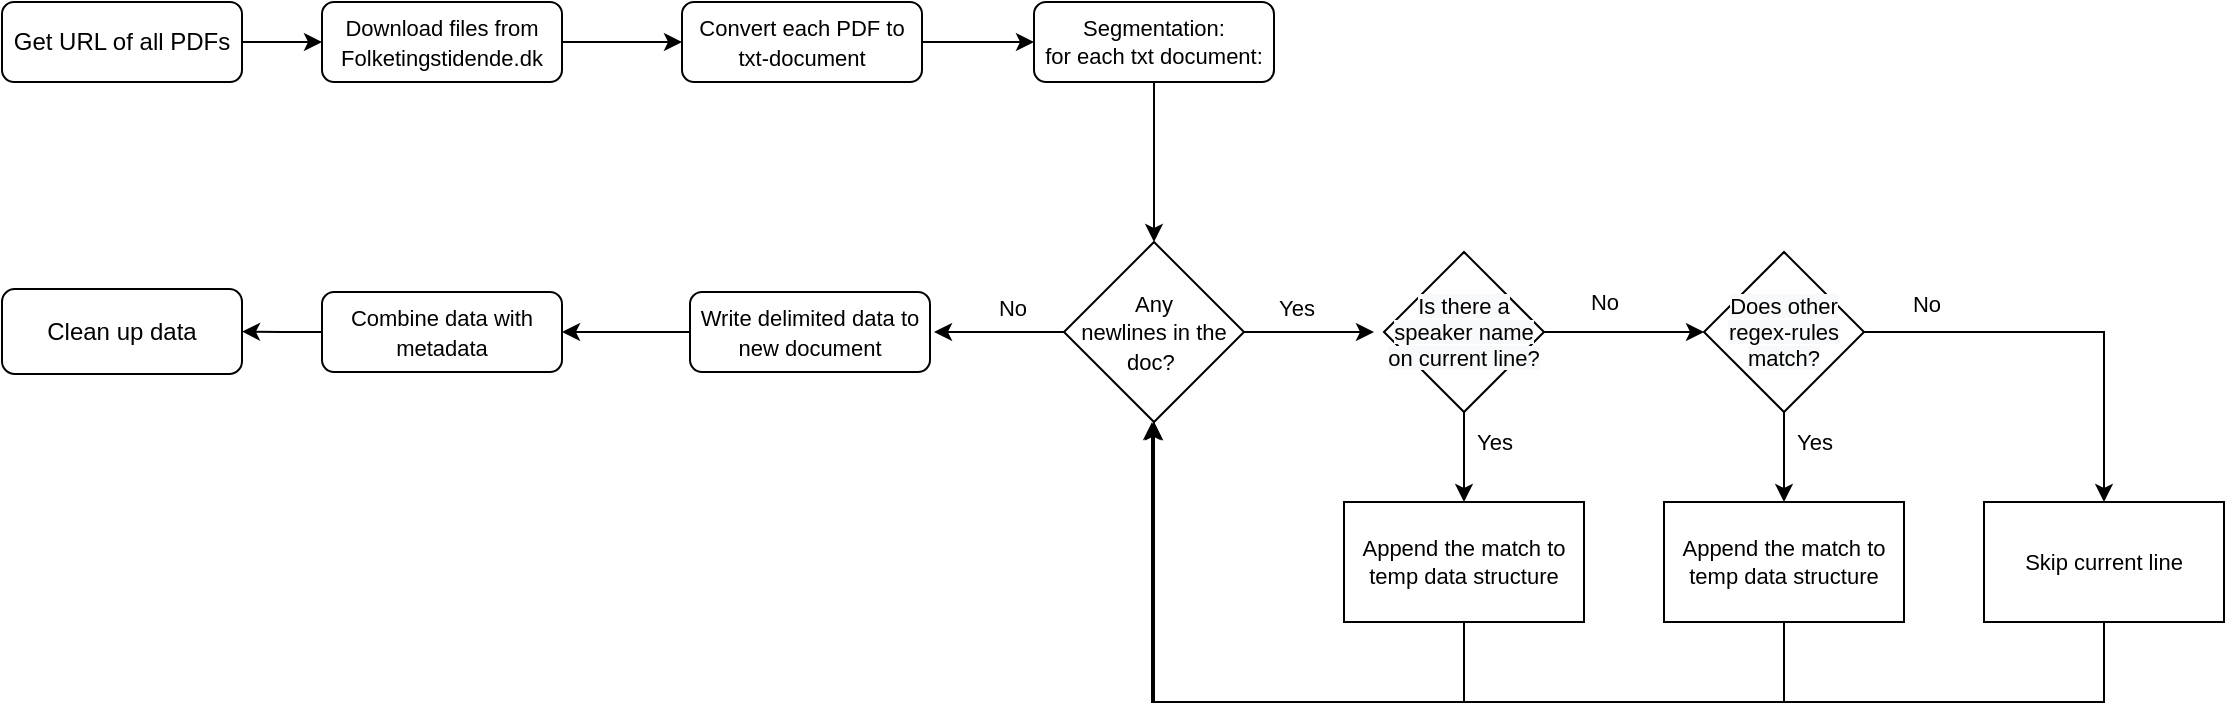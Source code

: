 <mxfile version="15.8.3" type="github">
  <diagram id="C5RBs43oDa-KdzZeNtuy" name="Page-1">
    <mxGraphModel dx="891" dy="515" grid="1" gridSize="10" guides="1" tooltips="1" connect="1" arrows="1" fold="1" page="1" pageScale="1" pageWidth="1169" pageHeight="827" math="0" shadow="0">
      <root>
        <mxCell id="WIyWlLk6GJQsqaUBKTNV-0" />
        <mxCell id="WIyWlLk6GJQsqaUBKTNV-1" parent="WIyWlLk6GJQsqaUBKTNV-0" />
        <mxCell id="PvL9muBnpTTsTYWsvFAD-1" value="" style="edgeStyle=orthogonalEdgeStyle;rounded=0;orthogonalLoop=1;jettySize=auto;html=1;" parent="WIyWlLk6GJQsqaUBKTNV-1" source="WIyWlLk6GJQsqaUBKTNV-3" edge="1">
          <mxGeometry relative="1" as="geometry">
            <mxPoint x="176" y="60" as="targetPoint" />
          </mxGeometry>
        </mxCell>
        <mxCell id="WIyWlLk6GJQsqaUBKTNV-3" value="Get URL of all PDFs" style="rounded=1;whiteSpace=wrap;html=1;fontSize=12;glass=0;strokeWidth=1;shadow=0;" parent="WIyWlLk6GJQsqaUBKTNV-1" vertex="1">
          <mxGeometry x="16" y="40" width="120" height="40" as="geometry" />
        </mxCell>
        <mxCell id="PvL9muBnpTTsTYWsvFAD-3" value="" style="edgeStyle=orthogonalEdgeStyle;rounded=0;orthogonalLoop=1;jettySize=auto;html=1;" parent="WIyWlLk6GJQsqaUBKTNV-1" source="PvL9muBnpTTsTYWsvFAD-0" edge="1">
          <mxGeometry relative="1" as="geometry">
            <mxPoint x="356" y="60" as="targetPoint" />
          </mxGeometry>
        </mxCell>
        <mxCell id="PvL9muBnpTTsTYWsvFAD-0" value="&lt;font style=&quot;font-size: 11px&quot;&gt;Download files from Folketingstidende.dk&lt;/font&gt;" style="whiteSpace=wrap;html=1;rounded=1;shadow=0;strokeWidth=1;glass=0;" parent="WIyWlLk6GJQsqaUBKTNV-1" vertex="1">
          <mxGeometry x="176" y="40" width="120" height="40" as="geometry" />
        </mxCell>
        <mxCell id="PvL9muBnpTTsTYWsvFAD-43" value="" style="edgeStyle=orthogonalEdgeStyle;rounded=0;orthogonalLoop=1;jettySize=auto;html=1;fontSize=11;" parent="WIyWlLk6GJQsqaUBKTNV-1" source="PvL9muBnpTTsTYWsvFAD-2" target="PvL9muBnpTTsTYWsvFAD-42" edge="1">
          <mxGeometry relative="1" as="geometry" />
        </mxCell>
        <mxCell id="PvL9muBnpTTsTYWsvFAD-2" value="&lt;font style=&quot;font-size: 11px&quot;&gt;Convert each PDF to txt-document&lt;/font&gt;" style="whiteSpace=wrap;html=1;rounded=1;shadow=0;strokeWidth=1;glass=0;" parent="WIyWlLk6GJQsqaUBKTNV-1" vertex="1">
          <mxGeometry x="356" y="40" width="120" height="40" as="geometry" />
        </mxCell>
        <mxCell id="PvL9muBnpTTsTYWsvFAD-34" value="" style="edgeStyle=orthogonalEdgeStyle;rounded=0;orthogonalLoop=1;jettySize=auto;html=1;fontSize=11;exitX=0.5;exitY=1;exitDx=0;exitDy=0;" parent="WIyWlLk6GJQsqaUBKTNV-1" source="PvL9muBnpTTsTYWsvFAD-42" target="PvL9muBnpTTsTYWsvFAD-6" edge="1">
          <mxGeometry relative="1" as="geometry">
            <mxPoint x="592.0" y="120" as="sourcePoint" />
          </mxGeometry>
        </mxCell>
        <mxCell id="PvL9muBnpTTsTYWsvFAD-9" value="" style="edgeStyle=orthogonalEdgeStyle;rounded=0;orthogonalLoop=1;jettySize=auto;html=1;fontSize=11;" parent="WIyWlLk6GJQsqaUBKTNV-1" source="PvL9muBnpTTsTYWsvFAD-6" edge="1">
          <mxGeometry relative="1" as="geometry">
            <mxPoint x="702" y="205" as="targetPoint" />
          </mxGeometry>
        </mxCell>
        <mxCell id="PvL9muBnpTTsTYWsvFAD-12" value="" style="edgeStyle=orthogonalEdgeStyle;rounded=0;orthogonalLoop=1;jettySize=auto;html=1;fontSize=11;" parent="WIyWlLk6GJQsqaUBKTNV-1" source="PvL9muBnpTTsTYWsvFAD-6" edge="1">
          <mxGeometry relative="1" as="geometry">
            <mxPoint x="482" y="205" as="targetPoint" />
          </mxGeometry>
        </mxCell>
        <mxCell id="PvL9muBnpTTsTYWsvFAD-6" value="&lt;font style=&quot;font-size: 11px&quot;&gt;Any&lt;br&gt;newlines in the doc?&amp;nbsp;&lt;/font&gt;" style="rhombus;whiteSpace=wrap;html=1;" parent="WIyWlLk6GJQsqaUBKTNV-1" vertex="1">
          <mxGeometry x="547" y="160" width="90" height="90" as="geometry" />
        </mxCell>
        <mxCell id="PvL9muBnpTTsTYWsvFAD-10" value="Yes" style="text;html=1;align=center;verticalAlign=middle;resizable=0;points=[];autosize=1;strokeColor=none;fillColor=none;fontSize=11;" parent="WIyWlLk6GJQsqaUBKTNV-1" vertex="1">
          <mxGeometry x="648" y="183" width="30" height="20" as="geometry" />
        </mxCell>
        <mxCell id="PvL9muBnpTTsTYWsvFAD-13" value="No" style="text;html=1;align=center;verticalAlign=middle;resizable=0;points=[];autosize=1;strokeColor=none;fillColor=none;fontSize=11;" parent="WIyWlLk6GJQsqaUBKTNV-1" vertex="1">
          <mxGeometry x="506" y="183" width="30" height="20" as="geometry" />
        </mxCell>
        <mxCell id="PvL9muBnpTTsTYWsvFAD-17" value="" style="edgeStyle=orthogonalEdgeStyle;rounded=0;orthogonalLoop=1;jettySize=auto;html=1;fontSize=11;" parent="WIyWlLk6GJQsqaUBKTNV-1" source="PvL9muBnpTTsTYWsvFAD-15" target="PvL9muBnpTTsTYWsvFAD-16" edge="1">
          <mxGeometry relative="1" as="geometry" />
        </mxCell>
        <mxCell id="PvL9muBnpTTsTYWsvFAD-22" value="" style="edgeStyle=orthogonalEdgeStyle;rounded=0;orthogonalLoop=1;jettySize=auto;html=1;fontSize=11;" parent="WIyWlLk6GJQsqaUBKTNV-1" source="PvL9muBnpTTsTYWsvFAD-15" target="PvL9muBnpTTsTYWsvFAD-21" edge="1">
          <mxGeometry relative="1" as="geometry" />
        </mxCell>
        <mxCell id="PvL9muBnpTTsTYWsvFAD-15" value="&lt;meta charset=&quot;utf-8&quot;&gt;&lt;span style=&quot;color: rgb(0, 0, 0); font-family: helvetica; font-size: 11px; font-style: normal; font-weight: 400; letter-spacing: normal; text-align: center; text-indent: 0px; text-transform: none; word-spacing: 0px; background-color: rgb(248, 249, 250); display: inline; float: none;&quot;&gt;Is there a speaker name on current line?&lt;/span&gt;" style="rhombus;whiteSpace=wrap;html=1;fontSize=11;" parent="WIyWlLk6GJQsqaUBKTNV-1" vertex="1">
          <mxGeometry x="707" y="165" width="80" height="80" as="geometry" />
        </mxCell>
        <mxCell id="PvL9muBnpTTsTYWsvFAD-20" value="" style="edgeStyle=orthogonalEdgeStyle;rounded=0;orthogonalLoop=1;jettySize=auto;html=1;fontSize=11;entryX=0.5;entryY=0;entryDx=0;entryDy=0;" parent="WIyWlLk6GJQsqaUBKTNV-1" source="PvL9muBnpTTsTYWsvFAD-16" target="PvL9muBnpTTsTYWsvFAD-25" edge="1">
          <mxGeometry relative="1" as="geometry">
            <mxPoint x="1027" y="205" as="targetPoint" />
          </mxGeometry>
        </mxCell>
        <mxCell id="PvL9muBnpTTsTYWsvFAD-24" value="" style="edgeStyle=orthogonalEdgeStyle;rounded=0;orthogonalLoop=1;jettySize=auto;html=1;fontSize=11;" parent="WIyWlLk6GJQsqaUBKTNV-1" source="PvL9muBnpTTsTYWsvFAD-16" target="PvL9muBnpTTsTYWsvFAD-23" edge="1">
          <mxGeometry relative="1" as="geometry" />
        </mxCell>
        <mxCell id="PvL9muBnpTTsTYWsvFAD-16" value="&lt;span style=&quot;color: rgb(0 , 0 , 0) ; font-family: &amp;#34;helvetica&amp;#34; ; font-size: 11px ; font-style: normal ; font-weight: 400 ; letter-spacing: normal ; text-align: center ; text-indent: 0px ; text-transform: none ; word-spacing: 0px ; background-color: rgb(248 , 249 , 250) ; display: inline ; float: none&quot;&gt;Does other regex-rules match?&lt;/span&gt;" style="rhombus;whiteSpace=wrap;html=1;fontSize=11;" parent="WIyWlLk6GJQsqaUBKTNV-1" vertex="1">
          <mxGeometry x="867" y="165" width="80" height="80" as="geometry" />
        </mxCell>
        <mxCell id="PvL9muBnpTTsTYWsvFAD-18" value="No" style="text;html=1;align=center;verticalAlign=middle;resizable=0;points=[];autosize=1;strokeColor=none;fillColor=none;fontSize=11;" parent="WIyWlLk6GJQsqaUBKTNV-1" vertex="1">
          <mxGeometry x="802" y="180" width="30" height="20" as="geometry" />
        </mxCell>
        <mxCell id="PvL9muBnpTTsTYWsvFAD-21" value="Append the match to temp data structure" style="whiteSpace=wrap;html=1;fontSize=11;" parent="WIyWlLk6GJQsqaUBKTNV-1" vertex="1">
          <mxGeometry x="687" y="290" width="120" height="60" as="geometry" />
        </mxCell>
        <mxCell id="PvL9muBnpTTsTYWsvFAD-23" value="Append the match to temp data structure" style="whiteSpace=wrap;html=1;fontSize=11;" parent="WIyWlLk6GJQsqaUBKTNV-1" vertex="1">
          <mxGeometry x="847" y="290" width="120" height="60" as="geometry" />
        </mxCell>
        <mxCell id="PvL9muBnpTTsTYWsvFAD-25" value="Skip current line" style="whiteSpace=wrap;html=1;fontSize=11;" parent="WIyWlLk6GJQsqaUBKTNV-1" vertex="1">
          <mxGeometry x="1007" y="290" width="120" height="60" as="geometry" />
        </mxCell>
        <mxCell id="PvL9muBnpTTsTYWsvFAD-27" value="" style="endArrow=classic;html=1;rounded=0;fontSize=11;exitX=0.5;exitY=1;exitDx=0;exitDy=0;entryX=0.5;entryY=1;entryDx=0;entryDy=0;" parent="WIyWlLk6GJQsqaUBKTNV-1" source="PvL9muBnpTTsTYWsvFAD-21" target="PvL9muBnpTTsTYWsvFAD-6" edge="1">
          <mxGeometry width="50" height="50" relative="1" as="geometry">
            <mxPoint x="577" y="450" as="sourcePoint" />
            <mxPoint x="627" y="400" as="targetPoint" />
            <Array as="points">
              <mxPoint x="747" y="390" />
              <mxPoint x="592" y="390" />
            </Array>
          </mxGeometry>
        </mxCell>
        <mxCell id="PvL9muBnpTTsTYWsvFAD-28" value="" style="endArrow=classic;html=1;rounded=0;fontSize=11;exitX=0.5;exitY=1;exitDx=0;exitDy=0;entryX=0.5;entryY=1;entryDx=0;entryDy=0;" parent="WIyWlLk6GJQsqaUBKTNV-1" source="PvL9muBnpTTsTYWsvFAD-23" edge="1">
          <mxGeometry width="50" height="50" relative="1" as="geometry">
            <mxPoint x="747" y="350" as="sourcePoint" />
            <mxPoint x="592" y="250" as="targetPoint" />
            <Array as="points">
              <mxPoint x="907" y="390" />
              <mxPoint x="592" y="390" />
            </Array>
          </mxGeometry>
        </mxCell>
        <mxCell id="PvL9muBnpTTsTYWsvFAD-29" value="" style="endArrow=classic;html=1;rounded=0;fontSize=11;exitX=0.5;exitY=1;exitDx=0;exitDy=0;entryX=0.5;entryY=1;entryDx=0;entryDy=0;" parent="WIyWlLk6GJQsqaUBKTNV-1" source="PvL9muBnpTTsTYWsvFAD-25" edge="1">
          <mxGeometry width="50" height="50" relative="1" as="geometry">
            <mxPoint x="906" y="350" as="sourcePoint" />
            <mxPoint x="591" y="250" as="targetPoint" />
            <Array as="points">
              <mxPoint x="1067" y="390" />
              <mxPoint x="591" y="390" />
            </Array>
          </mxGeometry>
        </mxCell>
        <mxCell id="PvL9muBnpTTsTYWsvFAD-30" value="No" style="text;html=1;align=center;verticalAlign=middle;resizable=0;points=[];autosize=1;strokeColor=none;fillColor=none;fontSize=11;" parent="WIyWlLk6GJQsqaUBKTNV-1" vertex="1">
          <mxGeometry x="963" y="181" width="30" height="20" as="geometry" />
        </mxCell>
        <mxCell id="PvL9muBnpTTsTYWsvFAD-31" value="Yes" style="text;html=1;align=center;verticalAlign=middle;resizable=0;points=[];autosize=1;strokeColor=none;fillColor=none;fontSize=11;" parent="WIyWlLk6GJQsqaUBKTNV-1" vertex="1">
          <mxGeometry x="747" y="250" width="30" height="20" as="geometry" />
        </mxCell>
        <mxCell id="PvL9muBnpTTsTYWsvFAD-32" value="Yes" style="text;html=1;align=center;verticalAlign=middle;resizable=0;points=[];autosize=1;strokeColor=none;fillColor=none;fontSize=11;" parent="WIyWlLk6GJQsqaUBKTNV-1" vertex="1">
          <mxGeometry x="907" y="250" width="30" height="20" as="geometry" />
        </mxCell>
        <mxCell id="AJS9uPHMkC8QUkzbIA3e-2" value="" style="edgeStyle=orthogonalEdgeStyle;rounded=0;orthogonalLoop=1;jettySize=auto;html=1;" edge="1" parent="WIyWlLk6GJQsqaUBKTNV-1" source="PvL9muBnpTTsTYWsvFAD-39" target="AJS9uPHMkC8QUkzbIA3e-1">
          <mxGeometry relative="1" as="geometry" />
        </mxCell>
        <mxCell id="PvL9muBnpTTsTYWsvFAD-39" value="&lt;font style=&quot;font-size: 11px&quot;&gt;Combine data with metadata&lt;/font&gt;" style="whiteSpace=wrap;html=1;rounded=1;shadow=0;strokeWidth=1;glass=0;" parent="WIyWlLk6GJQsqaUBKTNV-1" vertex="1">
          <mxGeometry x="176" y="185" width="120" height="40" as="geometry" />
        </mxCell>
        <mxCell id="PvL9muBnpTTsTYWsvFAD-41" value="" style="edgeStyle=orthogonalEdgeStyle;rounded=0;orthogonalLoop=1;jettySize=auto;html=1;fontSize=11;" parent="WIyWlLk6GJQsqaUBKTNV-1" source="PvL9muBnpTTsTYWsvFAD-40" target="PvL9muBnpTTsTYWsvFAD-39" edge="1">
          <mxGeometry relative="1" as="geometry" />
        </mxCell>
        <mxCell id="PvL9muBnpTTsTYWsvFAD-40" value="&lt;font style=&quot;font-size: 11px&quot;&gt;Write delimited data to new document&lt;/font&gt;" style="whiteSpace=wrap;html=1;rounded=1;shadow=0;strokeWidth=1;glass=0;" parent="WIyWlLk6GJQsqaUBKTNV-1" vertex="1">
          <mxGeometry x="360" y="185" width="120" height="40" as="geometry" />
        </mxCell>
        <mxCell id="PvL9muBnpTTsTYWsvFAD-42" value="Segmentation:&lt;br&gt;for each txt document:" style="rounded=1;whiteSpace=wrap;html=1;fontSize=11;" parent="WIyWlLk6GJQsqaUBKTNV-1" vertex="1">
          <mxGeometry x="532" y="40" width="120" height="40" as="geometry" />
        </mxCell>
        <mxCell id="AJS9uPHMkC8QUkzbIA3e-1" value="Clean up data" style="whiteSpace=wrap;html=1;rounded=1;shadow=0;strokeWidth=1;glass=0;" vertex="1" parent="WIyWlLk6GJQsqaUBKTNV-1">
          <mxGeometry x="16" y="183.5" width="120" height="42.5" as="geometry" />
        </mxCell>
      </root>
    </mxGraphModel>
  </diagram>
</mxfile>
